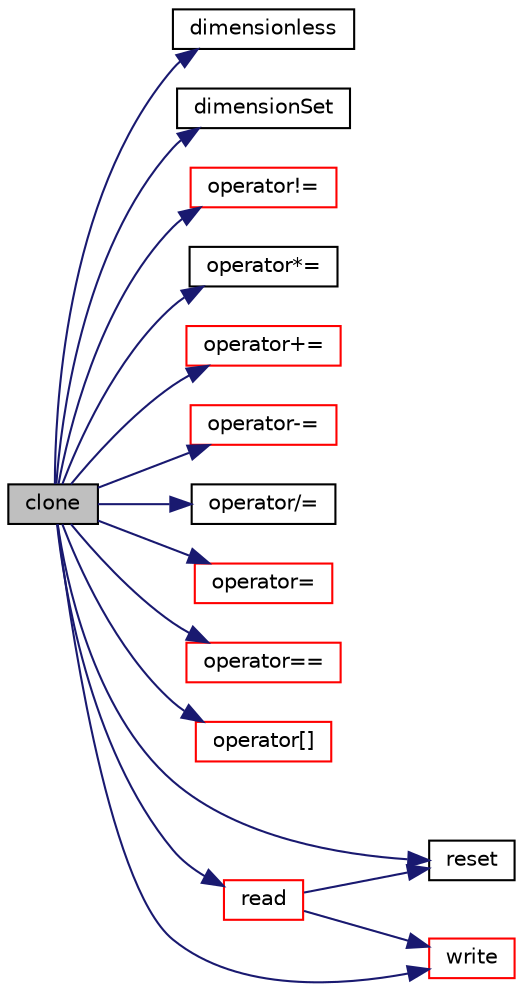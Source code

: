 digraph "clone"
{
  bgcolor="transparent";
  edge [fontname="Helvetica",fontsize="10",labelfontname="Helvetica",labelfontsize="10"];
  node [fontname="Helvetica",fontsize="10",shape=record];
  rankdir="LR";
  Node1 [label="clone",height=0.2,width=0.4,color="black", fillcolor="grey75", style="filled", fontcolor="black"];
  Node1 -> Node2 [color="midnightblue",fontsize="10",style="solid",fontname="Helvetica"];
  Node2 [label="dimensionless",height=0.2,width=0.4,color="black",URL="$a00540.html#a407d27433a59a643b49a9967f895f46c",tooltip="Return true if it is dimensionless. "];
  Node1 -> Node3 [color="midnightblue",fontsize="10",style="solid",fontname="Helvetica"];
  Node3 [label="dimensionSet",height=0.2,width=0.4,color="black",URL="$a00540.html#a3cca2893d2ec755ea395266bcb4151dc",tooltip="Construct given individual dimension exponents for all. "];
  Node1 -> Node4 [color="midnightblue",fontsize="10",style="solid",fontname="Helvetica"];
  Node4 [label="operator!=",height=0.2,width=0.4,color="red",URL="$a00540.html#aa5469e5de26e5c346bc46c1bff75e493"];
  Node1 -> Node5 [color="midnightblue",fontsize="10",style="solid",fontname="Helvetica"];
  Node5 [label="operator*=",height=0.2,width=0.4,color="black",URL="$a00540.html#ad60b47b9923ecb97be1d5391dff134d6"];
  Node1 -> Node6 [color="midnightblue",fontsize="10",style="solid",fontname="Helvetica"];
  Node6 [label="operator+=",height=0.2,width=0.4,color="red",URL="$a00540.html#a9ca24e658da5ca6ba027b665381f5b8a"];
  Node1 -> Node7 [color="midnightblue",fontsize="10",style="solid",fontname="Helvetica"];
  Node7 [label="operator-=",height=0.2,width=0.4,color="red",URL="$a00540.html#a4be66912e55189e525f5ee2f96e7bd47"];
  Node1 -> Node8 [color="midnightblue",fontsize="10",style="solid",fontname="Helvetica"];
  Node8 [label="operator/=",height=0.2,width=0.4,color="black",URL="$a00540.html#a809dc2b4f8386b6dc932b44c3a20e628"];
  Node1 -> Node9 [color="midnightblue",fontsize="10",style="solid",fontname="Helvetica"];
  Node9 [label="operator=",height=0.2,width=0.4,color="red",URL="$a00540.html#a6c678eb81d8930d5453b80c6042295b2"];
  Node1 -> Node10 [color="midnightblue",fontsize="10",style="solid",fontname="Helvetica"];
  Node10 [label="operator==",height=0.2,width=0.4,color="red",URL="$a00540.html#a936d97ee3f17a8c114633850ec48738b"];
  Node1 -> Node11 [color="midnightblue",fontsize="10",style="solid",fontname="Helvetica"];
  Node11 [label="operator[]",height=0.2,width=0.4,color="red",URL="$a00540.html#a043fd80bdd35876947f755c968203450"];
  Node1 -> Node12 [color="midnightblue",fontsize="10",style="solid",fontname="Helvetica"];
  Node12 [label="read",height=0.2,width=0.4,color="red",URL="$a00540.html#a4b1272c56fc93e26715db0ffd87a9b1f",tooltip="Read using provided units. Used only in initial parsing. "];
  Node12 -> Node13 [color="midnightblue",fontsize="10",style="solid",fontname="Helvetica"];
  Node13 [label="reset",height=0.2,width=0.4,color="black",URL="$a00540.html#aaae8b61a12d92ef309937e69bc2c4084"];
  Node12 -> Node14 [color="midnightblue",fontsize="10",style="solid",fontname="Helvetica"];
  Node14 [label="write",height=0.2,width=0.4,color="red",URL="$a00540.html#ab6ebe7cc711ec80d90631044ec3950bf",tooltip="Write using provided units. "];
  Node1 -> Node13 [color="midnightblue",fontsize="10",style="solid",fontname="Helvetica"];
  Node1 -> Node14 [color="midnightblue",fontsize="10",style="solid",fontname="Helvetica"];
}

